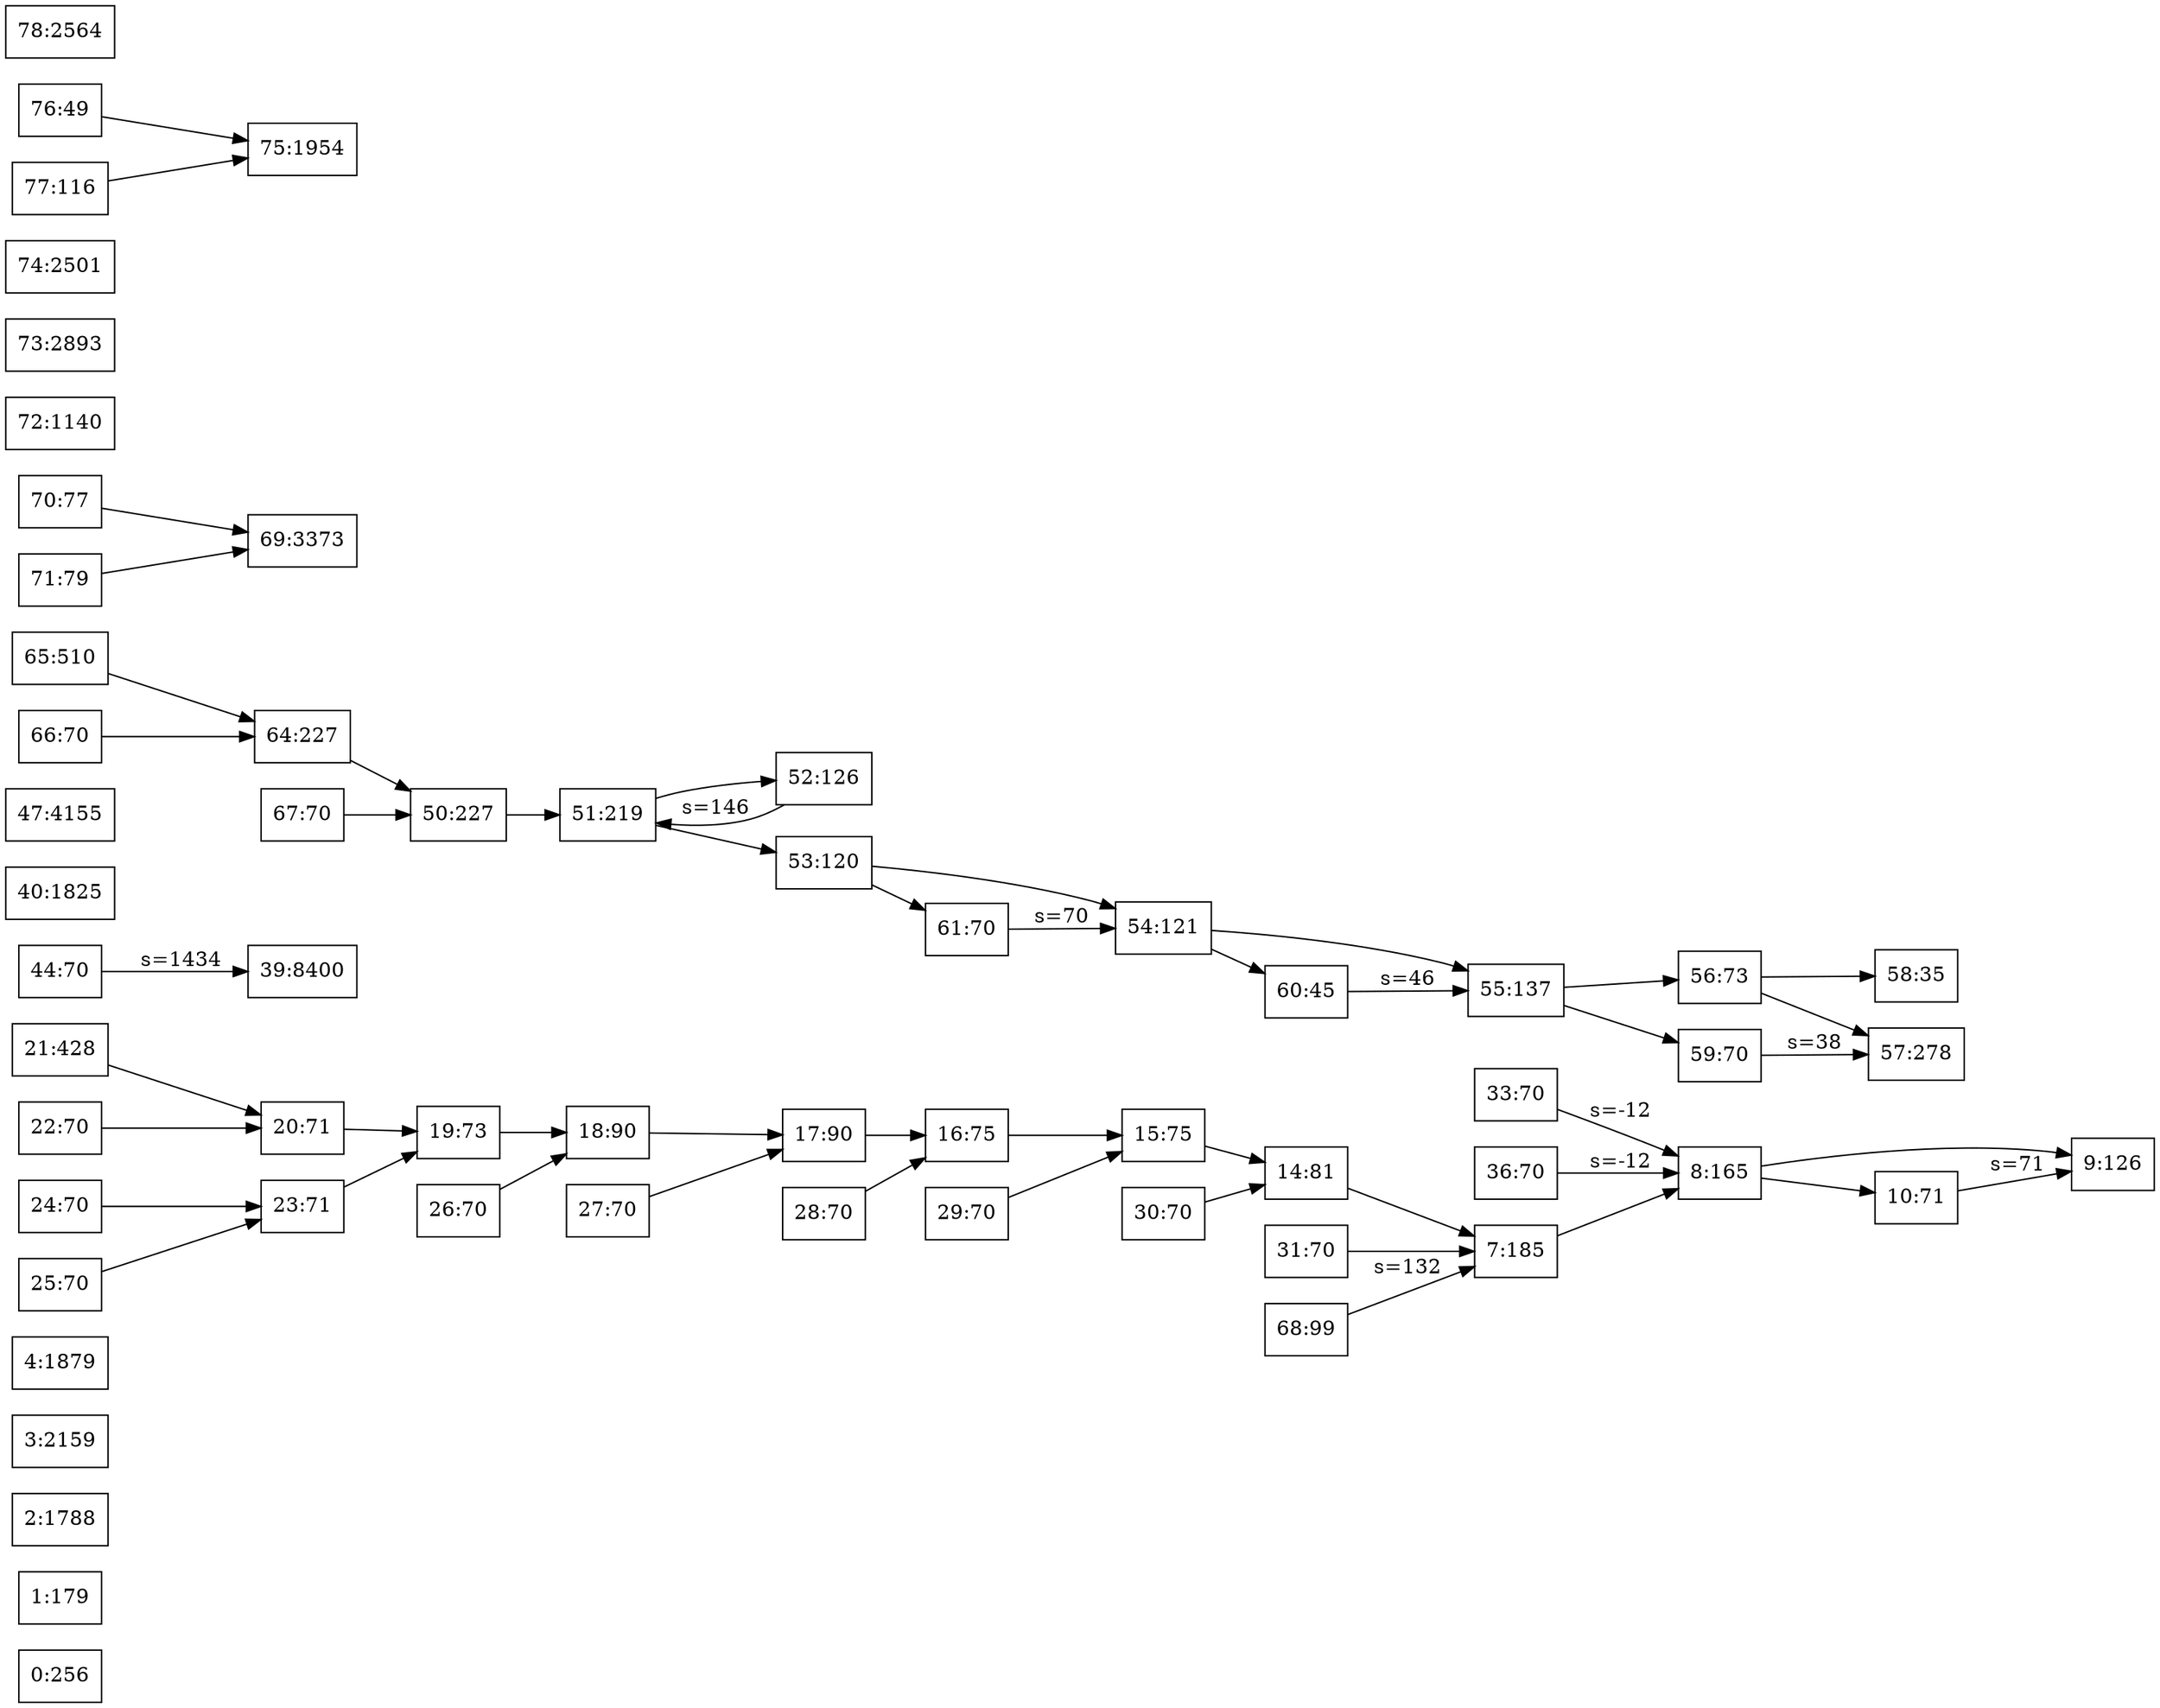 digraph g { 
	rankdir = LR 
	0 [shape=box, label="0:256"] 
	1 [shape=box, label="1:179"] 
	2 [shape=box, label="2:1788"] 
	3 [shape=box, label="3:2159"] 
	4 [shape=box, label="4:1879"] 
	7 [shape=box, label="7:185"] 
	7 -> 8
	8 [shape=box, label="8:165"] 
	8 -> 9
	8 -> 10
	9 [shape=box, label="9:126"] 
	10 [shape=box, label="10:71"] 
	10 -> 9 [label="s=71"] 
	14 [shape=box, label="14:81"] 
	14 -> 7
	15 [shape=box, label="15:75"] 
	15 -> 14
	16 [shape=box, label="16:75"] 
	16 -> 15
	17 [shape=box, label="17:90"] 
	17 -> 16
	18 [shape=box, label="18:90"] 
	18 -> 17
	19 [shape=box, label="19:73"] 
	19 -> 18
	20 [shape=box, label="20:71"] 
	20 -> 19
	21 [shape=box, label="21:428"] 
	21 -> 20
	22 [shape=box, label="22:70"] 
	22 -> 20
	23 [shape=box, label="23:71"] 
	23 -> 19
	24 [shape=box, label="24:70"] 
	24 -> 23
	25 [shape=box, label="25:70"] 
	25 -> 23
	26 [shape=box, label="26:70"] 
	26 -> 18
	27 [shape=box, label="27:70"] 
	27 -> 17
	28 [shape=box, label="28:70"] 
	28 -> 16
	29 [shape=box, label="29:70"] 
	29 -> 15
	30 [shape=box, label="30:70"] 
	30 -> 14
	31 [shape=box, label="31:70"] 
	31 -> 7
	33 [shape=box, label="33:70"] 
	33 -> 8 [label="s=-12"] 
	36 [shape=box, label="36:70"] 
	36 -> 8 [label="s=-12"] 
	39 [shape=box, label="39:8400"] 
	40 [shape=box, label="40:1825"] 
	44 [shape=box, label="44:70"] 
	44 -> 39 [label="s=1434"] 
	47 [shape=box, label="47:4155"] 
	50 [shape=box, label="50:227"] 
	50 -> 51
	51 [shape=box, label="51:219"] 
	51 -> 52
	51 -> 53
	52 [shape=box, label="52:126"] 
	52 -> 51 [label="s=146"] 
	53 [shape=box, label="53:120"] 
	53 -> 54
	53 -> 61
	54 [shape=box, label="54:121"] 
	54 -> 55
	54 -> 60
	55 [shape=box, label="55:137"] 
	55 -> 56
	55 -> 59
	56 [shape=box, label="56:73"] 
	56 -> 57
	56 -> 58
	57 [shape=box, label="57:278"] 
	58 [shape=box, label="58:35"] 
	59 [shape=box, label="59:70"] 
	59 -> 57 [label="s=38"] 
	60 [shape=box, label="60:45"] 
	60 -> 55 [label="s=46"] 
	61 [shape=box, label="61:70"] 
	61 -> 54 [label="s=70"] 
	64 [shape=box, label="64:227"] 
	64 -> 50
	65 [shape=box, label="65:510"] 
	65 -> 64
	66 [shape=box, label="66:70"] 
	66 -> 64
	67 [shape=box, label="67:70"] 
	67 -> 50
	68 [shape=box, label="68:99"] 
	68 -> 7 [label="s=132"] 
	69 [shape=box, label="69:3373"] 
	70 [shape=box, label="70:77"] 
	70 -> 69
	71 [shape=box, label="71:79"] 
	71 -> 69
	72 [shape=box, label="72:1140"] 
	73 [shape=box, label="73:2893"] 
	74 [shape=box, label="74:2501"] 
	75 [shape=box, label="75:1954"] 
	76 [shape=box, label="76:49"] 
	76 -> 75
	77 [shape=box, label="77:116"] 
	77 -> 75
	78 [shape=box, label="78:2564"] 
} 
